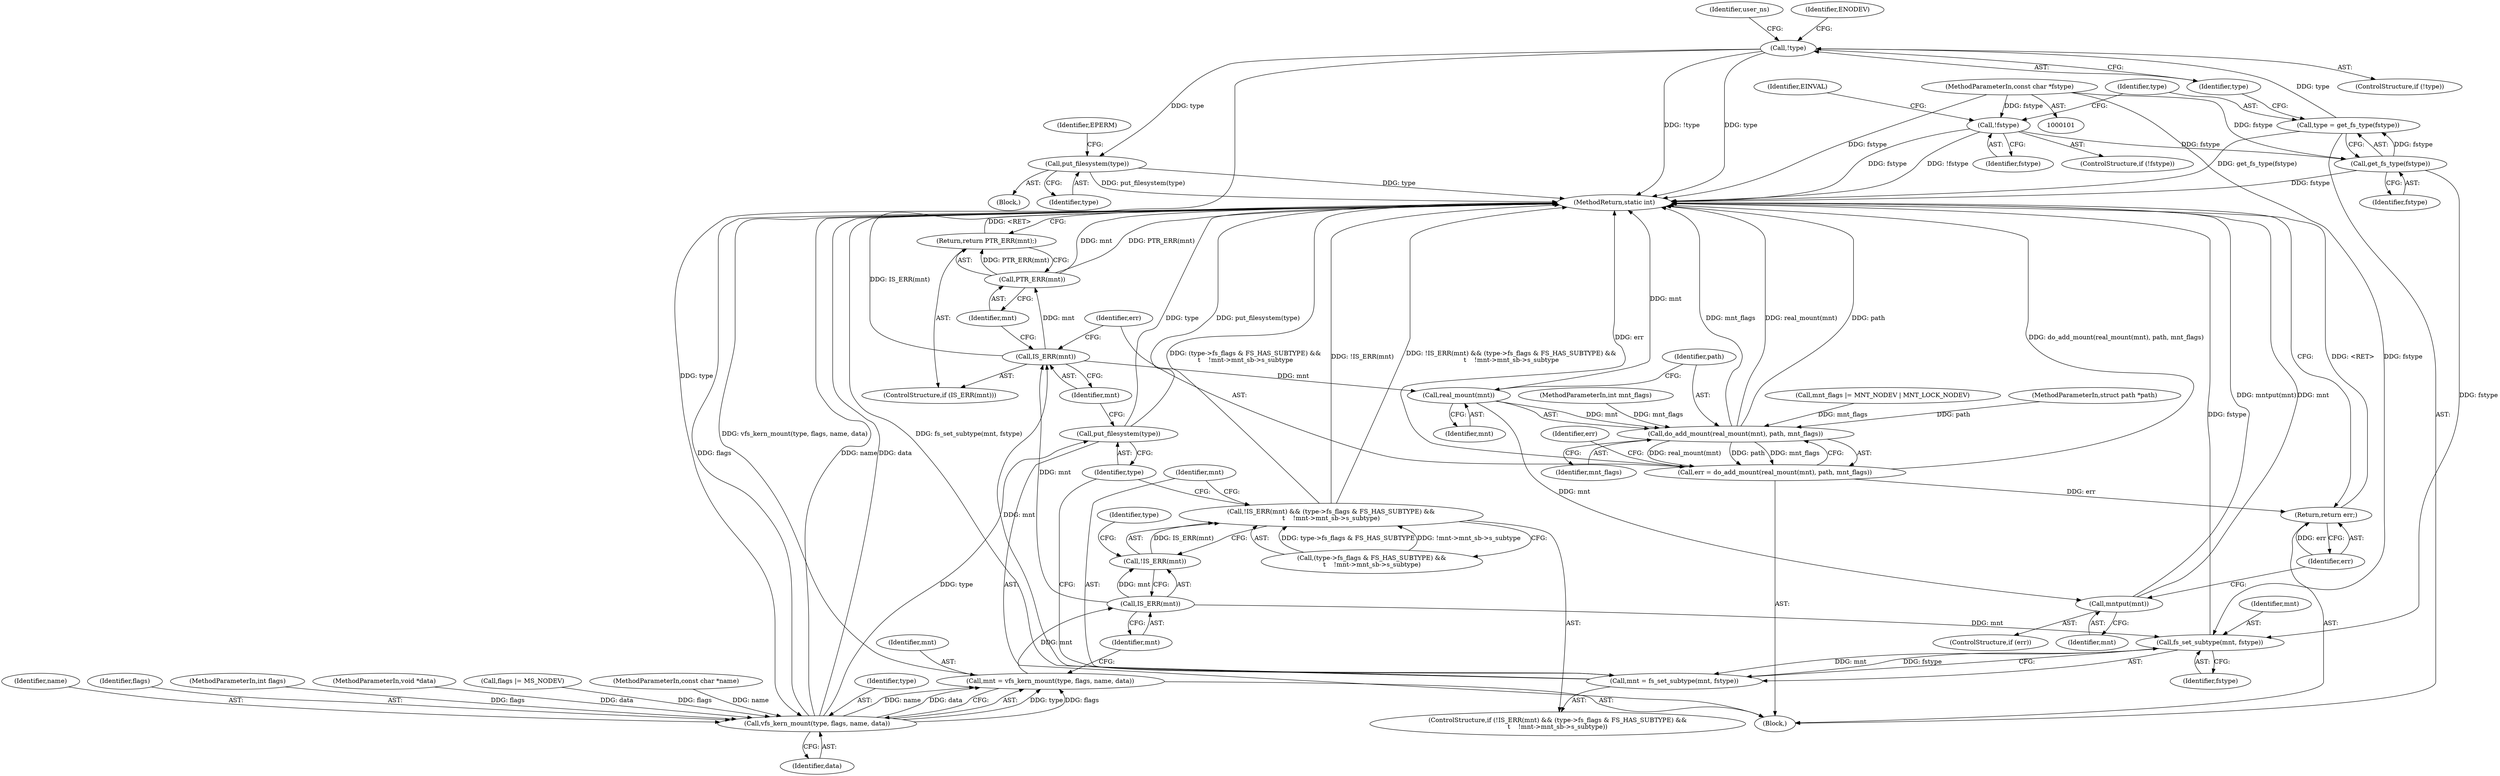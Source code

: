 digraph "0_linux_9566d6742852c527bf5af38af5cbb878dad75705_0@pointer" {
"1000133" [label="(Call,!type)"];
"1000128" [label="(Call,type = get_fs_type(fstype))"];
"1000130" [label="(Call,get_fs_type(fstype))"];
"1000123" [label="(Call,!fstype)"];
"1000103" [label="(MethodParameterIn,const char *fstype)"];
"1000152" [label="(Call,put_filesystem(type))"];
"1000175" [label="(Call,vfs_kern_mount(type, flags, name, data))"];
"1000173" [label="(Call,mnt = vfs_kern_mount(type, flags, name, data))"];
"1000183" [label="(Call,IS_ERR(mnt))"];
"1000182" [label="(Call,!IS_ERR(mnt))"];
"1000181" [label="(Call,!IS_ERR(mnt) && (type->fs_flags & FS_HAS_SUBTYPE) &&\n\t    !mnt->mnt_sb->s_subtype)"];
"1000199" [label="(Call,fs_set_subtype(mnt, fstype))"];
"1000197" [label="(Call,mnt = fs_set_subtype(mnt, fstype))"];
"1000205" [label="(Call,IS_ERR(mnt))"];
"1000208" [label="(Call,PTR_ERR(mnt))"];
"1000207" [label="(Return,return PTR_ERR(mnt);)"];
"1000213" [label="(Call,real_mount(mnt))"];
"1000212" [label="(Call,do_add_mount(real_mount(mnt), path, mnt_flags))"];
"1000210" [label="(Call,err = do_add_mount(real_mount(mnt), path, mnt_flags))"];
"1000221" [label="(Return,return err;)"];
"1000219" [label="(Call,mntput(mnt))"];
"1000202" [label="(Call,put_filesystem(type))"];
"1000205" [label="(Call,IS_ERR(mnt))"];
"1000168" [label="(Call,mnt_flags |= MNT_NODEV | MNT_LOCK_NODEV)"];
"1000128" [label="(Call,type = get_fs_type(fstype))"];
"1000201" [label="(Identifier,fstype)"];
"1000220" [label="(Identifier,mnt)"];
"1000217" [label="(ControlStructure,if (err))"];
"1000185" [label="(Call,(type->fs_flags & FS_HAS_SUBTYPE) &&\n\t    !mnt->mnt_sb->s_subtype)"];
"1000175" [label="(Call,vfs_kern_mount(type, flags, name, data))"];
"1000208" [label="(Call,PTR_ERR(mnt))"];
"1000176" [label="(Identifier,type)"];
"1000182" [label="(Call,!IS_ERR(mnt))"];
"1000203" [label="(Identifier,type)"];
"1000122" [label="(ControlStructure,if (!fstype))"];
"1000216" [label="(Identifier,mnt_flags)"];
"1000179" [label="(Identifier,data)"];
"1000211" [label="(Identifier,err)"];
"1000174" [label="(Identifier,mnt)"];
"1000102" [label="(MethodParameterIn,struct path *path)"];
"1000218" [label="(Identifier,err)"];
"1000108" [label="(Block,)"];
"1000206" [label="(Identifier,mnt)"];
"1000152" [label="(Call,put_filesystem(type))"];
"1000140" [label="(Identifier,user_ns)"];
"1000202" [label="(Call,put_filesystem(type))"];
"1000209" [label="(Identifier,mnt)"];
"1000200" [label="(Identifier,mnt)"];
"1000178" [label="(Identifier,name)"];
"1000181" [label="(Call,!IS_ERR(mnt) && (type->fs_flags & FS_HAS_SUBTYPE) &&\n\t    !mnt->mnt_sb->s_subtype)"];
"1000180" [label="(ControlStructure,if (!IS_ERR(mnt) && (type->fs_flags & FS_HAS_SUBTYPE) &&\n\t    !mnt->mnt_sb->s_subtype))"];
"1000213" [label="(Call,real_mount(mnt))"];
"1000219" [label="(Call,mntput(mnt))"];
"1000151" [label="(Block,)"];
"1000177" [label="(Identifier,flags)"];
"1000131" [label="(Identifier,fstype)"];
"1000104" [label="(MethodParameterIn,int flags)"];
"1000153" [label="(Identifier,type)"];
"1000204" [label="(ControlStructure,if (IS_ERR(mnt)))"];
"1000107" [label="(MethodParameterIn,void *data)"];
"1000137" [label="(Identifier,ENODEV)"];
"1000173" [label="(Call,mnt = vfs_kern_mount(type, flags, name, data))"];
"1000127" [label="(Identifier,EINVAL)"];
"1000132" [label="(ControlStructure,if (!type))"];
"1000165" [label="(Call,flags |= MS_NODEV)"];
"1000207" [label="(Return,return PTR_ERR(mnt);)"];
"1000212" [label="(Call,do_add_mount(real_mount(mnt), path, mnt_flags))"];
"1000199" [label="(Call,fs_set_subtype(mnt, fstype))"];
"1000215" [label="(Identifier,path)"];
"1000221" [label="(Return,return err;)"];
"1000222" [label="(Identifier,err)"];
"1000198" [label="(Identifier,mnt)"];
"1000156" [label="(Identifier,EPERM)"];
"1000106" [label="(MethodParameterIn,const char *name)"];
"1000105" [label="(MethodParameterIn,int mnt_flags)"];
"1000123" [label="(Call,!fstype)"];
"1000133" [label="(Call,!type)"];
"1000184" [label="(Identifier,mnt)"];
"1000223" [label="(MethodReturn,static int)"];
"1000130" [label="(Call,get_fs_type(fstype))"];
"1000103" [label="(MethodParameterIn,const char *fstype)"];
"1000129" [label="(Identifier,type)"];
"1000124" [label="(Identifier,fstype)"];
"1000134" [label="(Identifier,type)"];
"1000183" [label="(Call,IS_ERR(mnt))"];
"1000214" [label="(Identifier,mnt)"];
"1000210" [label="(Call,err = do_add_mount(real_mount(mnt), path, mnt_flags))"];
"1000188" [label="(Identifier,type)"];
"1000197" [label="(Call,mnt = fs_set_subtype(mnt, fstype))"];
"1000133" -> "1000132"  [label="AST: "];
"1000133" -> "1000134"  [label="CFG: "];
"1000134" -> "1000133"  [label="AST: "];
"1000137" -> "1000133"  [label="CFG: "];
"1000140" -> "1000133"  [label="CFG: "];
"1000133" -> "1000223"  [label="DDG: type"];
"1000133" -> "1000223"  [label="DDG: !type"];
"1000128" -> "1000133"  [label="DDG: type"];
"1000133" -> "1000152"  [label="DDG: type"];
"1000133" -> "1000175"  [label="DDG: type"];
"1000128" -> "1000108"  [label="AST: "];
"1000128" -> "1000130"  [label="CFG: "];
"1000129" -> "1000128"  [label="AST: "];
"1000130" -> "1000128"  [label="AST: "];
"1000134" -> "1000128"  [label="CFG: "];
"1000128" -> "1000223"  [label="DDG: get_fs_type(fstype)"];
"1000130" -> "1000128"  [label="DDG: fstype"];
"1000130" -> "1000131"  [label="CFG: "];
"1000131" -> "1000130"  [label="AST: "];
"1000130" -> "1000223"  [label="DDG: fstype"];
"1000123" -> "1000130"  [label="DDG: fstype"];
"1000103" -> "1000130"  [label="DDG: fstype"];
"1000130" -> "1000199"  [label="DDG: fstype"];
"1000123" -> "1000122"  [label="AST: "];
"1000123" -> "1000124"  [label="CFG: "];
"1000124" -> "1000123"  [label="AST: "];
"1000127" -> "1000123"  [label="CFG: "];
"1000129" -> "1000123"  [label="CFG: "];
"1000123" -> "1000223"  [label="DDG: !fstype"];
"1000123" -> "1000223"  [label="DDG: fstype"];
"1000103" -> "1000123"  [label="DDG: fstype"];
"1000103" -> "1000101"  [label="AST: "];
"1000103" -> "1000223"  [label="DDG: fstype"];
"1000103" -> "1000199"  [label="DDG: fstype"];
"1000152" -> "1000151"  [label="AST: "];
"1000152" -> "1000153"  [label="CFG: "];
"1000153" -> "1000152"  [label="AST: "];
"1000156" -> "1000152"  [label="CFG: "];
"1000152" -> "1000223"  [label="DDG: put_filesystem(type)"];
"1000152" -> "1000223"  [label="DDG: type"];
"1000175" -> "1000173"  [label="AST: "];
"1000175" -> "1000179"  [label="CFG: "];
"1000176" -> "1000175"  [label="AST: "];
"1000177" -> "1000175"  [label="AST: "];
"1000178" -> "1000175"  [label="AST: "];
"1000179" -> "1000175"  [label="AST: "];
"1000173" -> "1000175"  [label="CFG: "];
"1000175" -> "1000223"  [label="DDG: name"];
"1000175" -> "1000223"  [label="DDG: data"];
"1000175" -> "1000223"  [label="DDG: flags"];
"1000175" -> "1000173"  [label="DDG: type"];
"1000175" -> "1000173"  [label="DDG: flags"];
"1000175" -> "1000173"  [label="DDG: name"];
"1000175" -> "1000173"  [label="DDG: data"];
"1000165" -> "1000175"  [label="DDG: flags"];
"1000104" -> "1000175"  [label="DDG: flags"];
"1000106" -> "1000175"  [label="DDG: name"];
"1000107" -> "1000175"  [label="DDG: data"];
"1000175" -> "1000202"  [label="DDG: type"];
"1000173" -> "1000108"  [label="AST: "];
"1000174" -> "1000173"  [label="AST: "];
"1000184" -> "1000173"  [label="CFG: "];
"1000173" -> "1000223"  [label="DDG: vfs_kern_mount(type, flags, name, data)"];
"1000173" -> "1000183"  [label="DDG: mnt"];
"1000183" -> "1000182"  [label="AST: "];
"1000183" -> "1000184"  [label="CFG: "];
"1000184" -> "1000183"  [label="AST: "];
"1000182" -> "1000183"  [label="CFG: "];
"1000183" -> "1000182"  [label="DDG: mnt"];
"1000183" -> "1000199"  [label="DDG: mnt"];
"1000183" -> "1000205"  [label="DDG: mnt"];
"1000182" -> "1000181"  [label="AST: "];
"1000188" -> "1000182"  [label="CFG: "];
"1000181" -> "1000182"  [label="CFG: "];
"1000182" -> "1000181"  [label="DDG: IS_ERR(mnt)"];
"1000181" -> "1000180"  [label="AST: "];
"1000181" -> "1000185"  [label="CFG: "];
"1000185" -> "1000181"  [label="AST: "];
"1000198" -> "1000181"  [label="CFG: "];
"1000203" -> "1000181"  [label="CFG: "];
"1000181" -> "1000223"  [label="DDG: (type->fs_flags & FS_HAS_SUBTYPE) &&\n\t    !mnt->mnt_sb->s_subtype"];
"1000181" -> "1000223"  [label="DDG: !IS_ERR(mnt) && (type->fs_flags & FS_HAS_SUBTYPE) &&\n\t    !mnt->mnt_sb->s_subtype"];
"1000181" -> "1000223"  [label="DDG: !IS_ERR(mnt)"];
"1000185" -> "1000181"  [label="DDG: type->fs_flags & FS_HAS_SUBTYPE"];
"1000185" -> "1000181"  [label="DDG: !mnt->mnt_sb->s_subtype"];
"1000199" -> "1000197"  [label="AST: "];
"1000199" -> "1000201"  [label="CFG: "];
"1000200" -> "1000199"  [label="AST: "];
"1000201" -> "1000199"  [label="AST: "];
"1000197" -> "1000199"  [label="CFG: "];
"1000199" -> "1000223"  [label="DDG: fstype"];
"1000199" -> "1000197"  [label="DDG: mnt"];
"1000199" -> "1000197"  [label="DDG: fstype"];
"1000197" -> "1000180"  [label="AST: "];
"1000198" -> "1000197"  [label="AST: "];
"1000203" -> "1000197"  [label="CFG: "];
"1000197" -> "1000223"  [label="DDG: fs_set_subtype(mnt, fstype)"];
"1000197" -> "1000205"  [label="DDG: mnt"];
"1000205" -> "1000204"  [label="AST: "];
"1000205" -> "1000206"  [label="CFG: "];
"1000206" -> "1000205"  [label="AST: "];
"1000209" -> "1000205"  [label="CFG: "];
"1000211" -> "1000205"  [label="CFG: "];
"1000205" -> "1000223"  [label="DDG: IS_ERR(mnt)"];
"1000205" -> "1000208"  [label="DDG: mnt"];
"1000205" -> "1000213"  [label="DDG: mnt"];
"1000208" -> "1000207"  [label="AST: "];
"1000208" -> "1000209"  [label="CFG: "];
"1000209" -> "1000208"  [label="AST: "];
"1000207" -> "1000208"  [label="CFG: "];
"1000208" -> "1000223"  [label="DDG: mnt"];
"1000208" -> "1000223"  [label="DDG: PTR_ERR(mnt)"];
"1000208" -> "1000207"  [label="DDG: PTR_ERR(mnt)"];
"1000207" -> "1000204"  [label="AST: "];
"1000223" -> "1000207"  [label="CFG: "];
"1000207" -> "1000223"  [label="DDG: <RET>"];
"1000213" -> "1000212"  [label="AST: "];
"1000213" -> "1000214"  [label="CFG: "];
"1000214" -> "1000213"  [label="AST: "];
"1000215" -> "1000213"  [label="CFG: "];
"1000213" -> "1000223"  [label="DDG: mnt"];
"1000213" -> "1000212"  [label="DDG: mnt"];
"1000213" -> "1000219"  [label="DDG: mnt"];
"1000212" -> "1000210"  [label="AST: "];
"1000212" -> "1000216"  [label="CFG: "];
"1000215" -> "1000212"  [label="AST: "];
"1000216" -> "1000212"  [label="AST: "];
"1000210" -> "1000212"  [label="CFG: "];
"1000212" -> "1000223"  [label="DDG: mnt_flags"];
"1000212" -> "1000223"  [label="DDG: real_mount(mnt)"];
"1000212" -> "1000223"  [label="DDG: path"];
"1000212" -> "1000210"  [label="DDG: real_mount(mnt)"];
"1000212" -> "1000210"  [label="DDG: path"];
"1000212" -> "1000210"  [label="DDG: mnt_flags"];
"1000102" -> "1000212"  [label="DDG: path"];
"1000168" -> "1000212"  [label="DDG: mnt_flags"];
"1000105" -> "1000212"  [label="DDG: mnt_flags"];
"1000210" -> "1000108"  [label="AST: "];
"1000211" -> "1000210"  [label="AST: "];
"1000218" -> "1000210"  [label="CFG: "];
"1000210" -> "1000223"  [label="DDG: do_add_mount(real_mount(mnt), path, mnt_flags)"];
"1000210" -> "1000223"  [label="DDG: err"];
"1000210" -> "1000221"  [label="DDG: err"];
"1000221" -> "1000108"  [label="AST: "];
"1000221" -> "1000222"  [label="CFG: "];
"1000222" -> "1000221"  [label="AST: "];
"1000223" -> "1000221"  [label="CFG: "];
"1000221" -> "1000223"  [label="DDG: <RET>"];
"1000222" -> "1000221"  [label="DDG: err"];
"1000219" -> "1000217"  [label="AST: "];
"1000219" -> "1000220"  [label="CFG: "];
"1000220" -> "1000219"  [label="AST: "];
"1000222" -> "1000219"  [label="CFG: "];
"1000219" -> "1000223"  [label="DDG: mntput(mnt)"];
"1000219" -> "1000223"  [label="DDG: mnt"];
"1000202" -> "1000108"  [label="AST: "];
"1000202" -> "1000203"  [label="CFG: "];
"1000203" -> "1000202"  [label="AST: "];
"1000206" -> "1000202"  [label="CFG: "];
"1000202" -> "1000223"  [label="DDG: type"];
"1000202" -> "1000223"  [label="DDG: put_filesystem(type)"];
}
